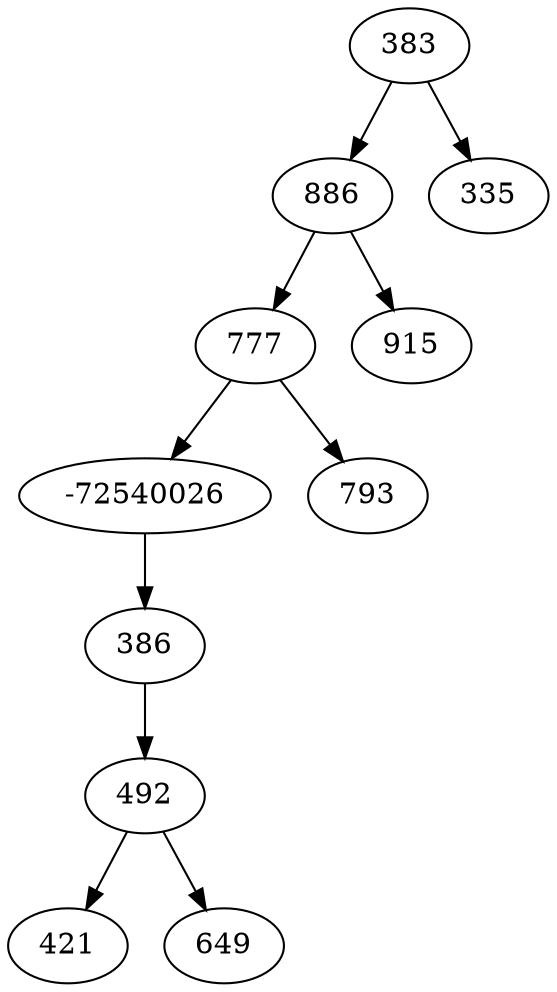 digraph BST {
383 [label=383,color=black];
383 -> 886 ;
383 -> 335;
335 [label=335,color=black];
886 [label=886,color=black];
886 -> 777 ;
886 -> 915;
915 [label=915,color=black];
777 [label=777,color=black];
777 -> -72540026 ;
777 -> 793;
793 [label=793,color=black];
-72540026 [label=-72540026,color=black];
-72540026 -> 386;
386 [label=386,color=black];
386 -> 492;
492 [label=492,color=black];
492 -> 421 ;
492 -> 649;
649 [label=649,color=black];
421 [label=421,color=black];
}
digraph BST {
175 [label=175,color=black];
175 -> 563 ;
175 -> 84;
84 [label=84,color=black];
563 [label=563,color=black];
563 -> 237 ;
563 -> 830;
830 [label=830,color=black];
830 -> 721 ;
721 [label=721,color=black];
721 -> 791;
791 [label=791,color=black];
237 [label=237,color=black];
237 -> -72540026 ;
237 -> 473;
473 [label=473,color=black];
473 -> 262 ;
262 [label=262,color=black];
-72540026 [label=-72540026,color=black];
-72540026 -> 234;
234 [label=234,color=black];
}
digraph BST {
16 [label=16,color=black];
16 -> 43 ;
16 -> 4;
4 [label=4,color=black];
43 [label=43,color=black];
43 -> 24 ;
43 -> 57;
57 [label=57,color=black];
57 -> 60;
60 [label=60,color=black];
60 -> 77;
77 [label=77,color=black];
24 [label=24,color=black];
24 -> -72540026 ;
24 -> 35;
35 [label=35,color=black];
35 -> 42;
42 [label=42,color=black];
-72540026 [label=-72540026,color=black];
}
digraph BST {
13 [label=13,color=black];
13 -> 29 ;
29 [label=29,color=black];
29 -> 95;
95 [label=95,color=black];
95 -> 34 ;
95 -> 96;
96 [label=96,color=black];
34 [label=34,color=black];
34 -> 32 ;
34 -> 45;
45 [label=45,color=black];
45 -> 40 ;
45 -> 85;
85 [label=85,color=black];
40 [label=40,color=black];
32 [label=32,color=black];
}
digraph BST {
23 [label=23,color=black];
23 -> 84 ;
23 -> 2;
2 [label=2,color=black];
84 [label=84,color=black];
84 -> 98 ;
84 -> 38;
38 [label=38,color=black];
38 -> 74 ;
38 -> 34;
34 [label=34,color=black];
74 [label=74,color=black];
74 -> 48;
48 [label=48,color=black];
48 -> 72 ;
72 [label=72,color=black];
98 [label=98,color=black];
}
